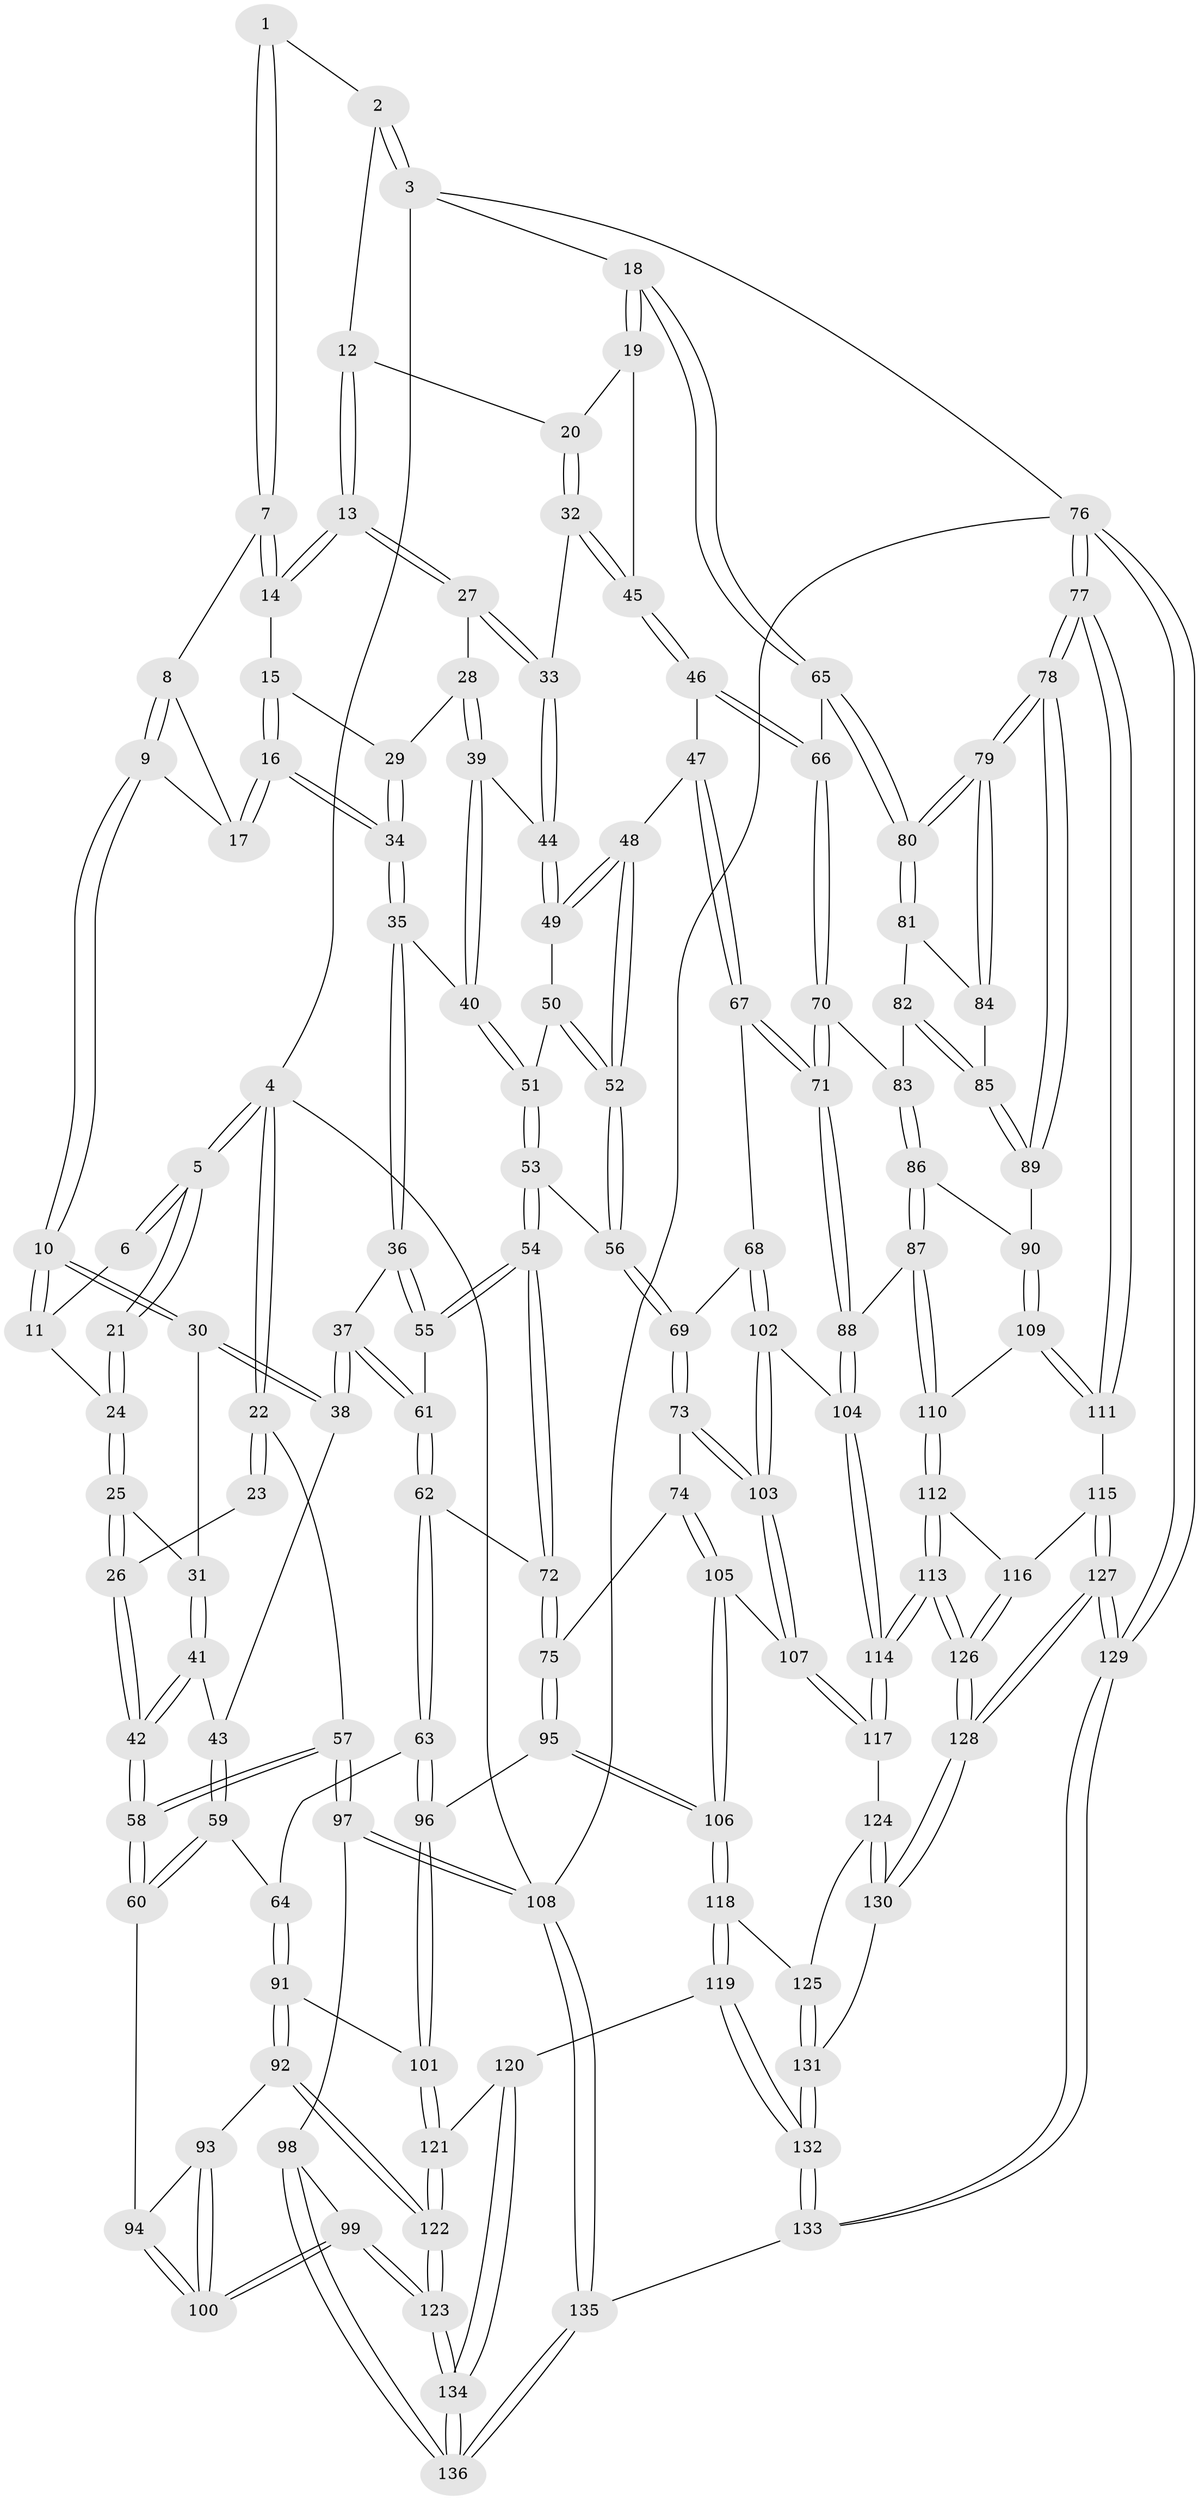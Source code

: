 // coarse degree distribution, {3: 0.1368421052631579, 4: 0.3894736842105263, 7: 0.010526315789473684, 6: 0.1368421052631579, 5: 0.3157894736842105, 2: 0.010526315789473684}
// Generated by graph-tools (version 1.1) at 2025/24/03/03/25 07:24:39]
// undirected, 136 vertices, 337 edges
graph export_dot {
graph [start="1"]
  node [color=gray90,style=filled];
  1 [pos="+0.4332955895230986+0"];
  2 [pos="+0.9139565276878363+0"];
  3 [pos="+1+0"];
  4 [pos="+0+0"];
  5 [pos="+0+0"];
  6 [pos="+0.3221332339500879+0"];
  7 [pos="+0.43697356684095434+0"];
  8 [pos="+0.39568827375957005+0.007072800825639776"];
  9 [pos="+0.2977833591266698+0.19297141569310036"];
  10 [pos="+0.2844990812353258+0.19777302420263349"];
  11 [pos="+0.20531612721159248+0.06855720618721052"];
  12 [pos="+0.7606322236653937+0.08651943845027585"];
  13 [pos="+0.6588457792694793+0.15337864954266978"];
  14 [pos="+0.4726430099567314+0"];
  15 [pos="+0.47192108336583605+0.052662182097848925"];
  16 [pos="+0.41259244544778534+0.24274154776123"];
  17 [pos="+0.36057441069762086+0.1987184764376192"];
  18 [pos="+1+0.17192763628756316"];
  19 [pos="+0.9357706433953747+0.22231380970479725"];
  20 [pos="+0.8287136693895629+0.17624705546668556"];
  21 [pos="+0.091486275405381+0.10916246629144868"];
  22 [pos="+0+0.2830759083733514"];
  23 [pos="+0.08854118077329474+0.11240545598274498"];
  24 [pos="+0.16600340153957535+0.10321375471910697"];
  25 [pos="+0.1625853831539474+0.22004093575857842"];
  26 [pos="+0.05962179012658032+0.31823039729075103"];
  27 [pos="+0.6556846812277196+0.2070268148958082"];
  28 [pos="+0.5369528133552078+0.21873122351248198"];
  29 [pos="+0.5194971492466337+0.20819967840892997"];
  30 [pos="+0.27172215407337375+0.2265174615538884"];
  31 [pos="+0.21218903035266462+0.2325721135774225"];
  32 [pos="+0.7069452990442192+0.26088689449858554"];
  33 [pos="+0.6602439583229113+0.2183966335053895"];
  34 [pos="+0.41629523802667057+0.2551082331619085"];
  35 [pos="+0.40765562096748165+0.3290530562875023"];
  36 [pos="+0.3699174006446111+0.3519032570479632"];
  37 [pos="+0.36531971110008504+0.3537570538526727"];
  38 [pos="+0.3241602168033922+0.3512438867249469"];
  39 [pos="+0.521898582825481+0.30165060302089525"];
  40 [pos="+0.4199117114355367+0.33182437043101065"];
  41 [pos="+0.21940216604917967+0.3254593529788867"];
  42 [pos="+0.050454850787904515+0.33067588492601346"];
  43 [pos="+0.31340251952774567+0.3562327031893214"];
  44 [pos="+0.576291700213235+0.3199669173122212"];
  45 [pos="+0.7587949353513561+0.3552597733902623"];
  46 [pos="+0.7547876643280526+0.3998366759871372"];
  47 [pos="+0.7232988434056337+0.41211004335720414"];
  48 [pos="+0.6493778611249592+0.4183121041047472"];
  49 [pos="+0.5868367926678388+0.35889913235179904"];
  50 [pos="+0.5331063220525509+0.3858045665190392"];
  51 [pos="+0.49507947227364885+0.39659786673614"];
  52 [pos="+0.5929871339360735+0.46878067465711715"];
  53 [pos="+0.5194125967144425+0.4935859201347978"];
  54 [pos="+0.4906103418296989+0.509142495006377"];
  55 [pos="+0.47956103021376517+0.49810978295385155"];
  56 [pos="+0.5659121856190468+0.49742229293280454"];
  57 [pos="+0+0.41015467018149976"];
  58 [pos="+0+0.40966124292024647"];
  59 [pos="+0.18448187660454435+0.5153634624824073"];
  60 [pos="+0.13874133464347918+0.5131436147495247"];
  61 [pos="+0.372280092969728+0.44268699345210005"];
  62 [pos="+0.362419732864347+0.5601599088152166"];
  63 [pos="+0.34277329721898836+0.5687211014591639"];
  64 [pos="+0.20015791459906432+0.5263079606783249"];
  65 [pos="+1+0.26564085927483216"];
  66 [pos="+0.8355931075158598+0.4734886503354221"];
  67 [pos="+0.654635905372496+0.6018360583742733"];
  68 [pos="+0.6303914421417789+0.59790683299673"];
  69 [pos="+0.6194613119858832+0.594990671673806"];
  70 [pos="+0.8428489760817004+0.5315329492260928"];
  71 [pos="+0.7190908060448974+0.6425701639789793"];
  72 [pos="+0.44024056164418246+0.5676278010723869"];
  73 [pos="+0.5553911253166148+0.637898998612238"];
  74 [pos="+0.5247657339296816+0.6416378739150987"];
  75 [pos="+0.46484150308320027+0.609941340034806"];
  76 [pos="+1+1"];
  77 [pos="+1+0.7566372406868356"];
  78 [pos="+1+0.6914716661739708"];
  79 [pos="+1+0.6560678378503141"];
  80 [pos="+1+0.38140584093509683"];
  81 [pos="+0.927687993891501+0.5574358626301235"];
  82 [pos="+0.8733397979757521+0.5498720426516801"];
  83 [pos="+0.8492272435115997+0.5374839388756503"];
  84 [pos="+1+0.6069699289636457"];
  85 [pos="+0.9315338414285926+0.6543645768459926"];
  86 [pos="+0.8589981567748343+0.6699007810108726"];
  87 [pos="+0.8032590425396279+0.7146288310745226"];
  88 [pos="+0.723585419156867+0.6749058343457962"];
  89 [pos="+0.93139899321021+0.6720101504565166"];
  90 [pos="+0.9164682752672263+0.6988780367856583"];
  91 [pos="+0.2438845241678763+0.7146736940510215"];
  92 [pos="+0.16348343415908317+0.7506332474548929"];
  93 [pos="+0.13068062684675125+0.7423685492468898"];
  94 [pos="+0.1362710871317345+0.5340400104716636"];
  95 [pos="+0.41285131743705217+0.7259408562134404"];
  96 [pos="+0.3290765469613444+0.7204821409843476"];
  97 [pos="+0+0.7999084876834914"];
  98 [pos="+0+0.8064533542875605"];
  99 [pos="+0+0.803139220845307"];
  100 [pos="+0+0.7931161010512897"];
  101 [pos="+0.32164200485105426+0.7262744132946215"];
  102 [pos="+0.603364150312208+0.7305931720289701"];
  103 [pos="+0.5934432332630648+0.7362282087910232"];
  104 [pos="+0.7143116770895818+0.6919727755260899"];
  105 [pos="+0.49424951338200956+0.7685351355878989"];
  106 [pos="+0.4818694602014262+0.7774768178685477"];
  107 [pos="+0.5841983828718312+0.7536641827978247"];
  108 [pos="+0+1"];
  109 [pos="+0.9167105252360593+0.70134018773646"];
  110 [pos="+0.8116667721711798+0.7277382526706158"];
  111 [pos="+0.9376110696777484+0.7822886627892952"];
  112 [pos="+0.8266011561746037+0.7606941209749856"];
  113 [pos="+0.7473739688821949+0.8653892564267569"];
  114 [pos="+0.7030169691601501+0.8137400001903642"];
  115 [pos="+0.9270547472354472+0.7908336186877795"];
  116 [pos="+0.9068067270637927+0.7873538877083051"];
  117 [pos="+0.6285438423079707+0.8139213007473094"];
  118 [pos="+0.4801139070124821+0.7973529663194453"];
  119 [pos="+0.4402819720418527+0.8639352630083651"];
  120 [pos="+0.40852712447607026+0.8833253898377207"];
  121 [pos="+0.31969522431659314+0.7941363810259966"];
  122 [pos="+0.22756488871243624+0.8884017576853909"];
  123 [pos="+0.2187041404163829+0.9541942508177107"];
  124 [pos="+0.6163390754996199+0.8298810988543218"];
  125 [pos="+0.5737682250873769+0.8649656377448928"];
  126 [pos="+0.7519512296139393+0.8807943345532937"];
  127 [pos="+0.8380612746729245+1"];
  128 [pos="+0.7811226991826694+1"];
  129 [pos="+0.8384926585102382+1"];
  130 [pos="+0.646034775556821+0.9059494677148894"];
  131 [pos="+0.5731665904491745+0.8740545509497173"];
  132 [pos="+0.5500060216817053+0.9418411037410023"];
  133 [pos="+0.6086081625346247+1"];
  134 [pos="+0.28318827995264445+1"];
  135 [pos="+0.2855248218729906+1"];
  136 [pos="+0.2837322400120765+1"];
  1 -- 2;
  1 -- 7;
  1 -- 7;
  2 -- 3;
  2 -- 3;
  2 -- 12;
  3 -- 4;
  3 -- 18;
  3 -- 76;
  4 -- 5;
  4 -- 5;
  4 -- 22;
  4 -- 22;
  4 -- 108;
  5 -- 6;
  5 -- 6;
  5 -- 21;
  5 -- 21;
  6 -- 11;
  7 -- 8;
  7 -- 14;
  7 -- 14;
  8 -- 9;
  8 -- 9;
  8 -- 17;
  9 -- 10;
  9 -- 10;
  9 -- 17;
  10 -- 11;
  10 -- 11;
  10 -- 30;
  10 -- 30;
  11 -- 24;
  12 -- 13;
  12 -- 13;
  12 -- 20;
  13 -- 14;
  13 -- 14;
  13 -- 27;
  13 -- 27;
  14 -- 15;
  15 -- 16;
  15 -- 16;
  15 -- 29;
  16 -- 17;
  16 -- 17;
  16 -- 34;
  16 -- 34;
  18 -- 19;
  18 -- 19;
  18 -- 65;
  18 -- 65;
  19 -- 20;
  19 -- 45;
  20 -- 32;
  20 -- 32;
  21 -- 24;
  21 -- 24;
  22 -- 23;
  22 -- 23;
  22 -- 57;
  23 -- 26;
  24 -- 25;
  24 -- 25;
  25 -- 26;
  25 -- 26;
  25 -- 31;
  26 -- 42;
  26 -- 42;
  27 -- 28;
  27 -- 33;
  27 -- 33;
  28 -- 29;
  28 -- 39;
  28 -- 39;
  29 -- 34;
  29 -- 34;
  30 -- 31;
  30 -- 38;
  30 -- 38;
  31 -- 41;
  31 -- 41;
  32 -- 33;
  32 -- 45;
  32 -- 45;
  33 -- 44;
  33 -- 44;
  34 -- 35;
  34 -- 35;
  35 -- 36;
  35 -- 36;
  35 -- 40;
  36 -- 37;
  36 -- 55;
  36 -- 55;
  37 -- 38;
  37 -- 38;
  37 -- 61;
  37 -- 61;
  38 -- 43;
  39 -- 40;
  39 -- 40;
  39 -- 44;
  40 -- 51;
  40 -- 51;
  41 -- 42;
  41 -- 42;
  41 -- 43;
  42 -- 58;
  42 -- 58;
  43 -- 59;
  43 -- 59;
  44 -- 49;
  44 -- 49;
  45 -- 46;
  45 -- 46;
  46 -- 47;
  46 -- 66;
  46 -- 66;
  47 -- 48;
  47 -- 67;
  47 -- 67;
  48 -- 49;
  48 -- 49;
  48 -- 52;
  48 -- 52;
  49 -- 50;
  50 -- 51;
  50 -- 52;
  50 -- 52;
  51 -- 53;
  51 -- 53;
  52 -- 56;
  52 -- 56;
  53 -- 54;
  53 -- 54;
  53 -- 56;
  54 -- 55;
  54 -- 55;
  54 -- 72;
  54 -- 72;
  55 -- 61;
  56 -- 69;
  56 -- 69;
  57 -- 58;
  57 -- 58;
  57 -- 97;
  57 -- 97;
  58 -- 60;
  58 -- 60;
  59 -- 60;
  59 -- 60;
  59 -- 64;
  60 -- 94;
  61 -- 62;
  61 -- 62;
  62 -- 63;
  62 -- 63;
  62 -- 72;
  63 -- 64;
  63 -- 96;
  63 -- 96;
  64 -- 91;
  64 -- 91;
  65 -- 66;
  65 -- 80;
  65 -- 80;
  66 -- 70;
  66 -- 70;
  67 -- 68;
  67 -- 71;
  67 -- 71;
  68 -- 69;
  68 -- 102;
  68 -- 102;
  69 -- 73;
  69 -- 73;
  70 -- 71;
  70 -- 71;
  70 -- 83;
  71 -- 88;
  71 -- 88;
  72 -- 75;
  72 -- 75;
  73 -- 74;
  73 -- 103;
  73 -- 103;
  74 -- 75;
  74 -- 105;
  74 -- 105;
  75 -- 95;
  75 -- 95;
  76 -- 77;
  76 -- 77;
  76 -- 129;
  76 -- 129;
  76 -- 108;
  77 -- 78;
  77 -- 78;
  77 -- 111;
  77 -- 111;
  78 -- 79;
  78 -- 79;
  78 -- 89;
  78 -- 89;
  79 -- 80;
  79 -- 80;
  79 -- 84;
  79 -- 84;
  80 -- 81;
  80 -- 81;
  81 -- 82;
  81 -- 84;
  82 -- 83;
  82 -- 85;
  82 -- 85;
  83 -- 86;
  83 -- 86;
  84 -- 85;
  85 -- 89;
  85 -- 89;
  86 -- 87;
  86 -- 87;
  86 -- 90;
  87 -- 88;
  87 -- 110;
  87 -- 110;
  88 -- 104;
  88 -- 104;
  89 -- 90;
  90 -- 109;
  90 -- 109;
  91 -- 92;
  91 -- 92;
  91 -- 101;
  92 -- 93;
  92 -- 122;
  92 -- 122;
  93 -- 94;
  93 -- 100;
  93 -- 100;
  94 -- 100;
  94 -- 100;
  95 -- 96;
  95 -- 106;
  95 -- 106;
  96 -- 101;
  96 -- 101;
  97 -- 98;
  97 -- 108;
  97 -- 108;
  98 -- 99;
  98 -- 136;
  98 -- 136;
  99 -- 100;
  99 -- 100;
  99 -- 123;
  99 -- 123;
  101 -- 121;
  101 -- 121;
  102 -- 103;
  102 -- 103;
  102 -- 104;
  103 -- 107;
  103 -- 107;
  104 -- 114;
  104 -- 114;
  105 -- 106;
  105 -- 106;
  105 -- 107;
  106 -- 118;
  106 -- 118;
  107 -- 117;
  107 -- 117;
  108 -- 135;
  108 -- 135;
  109 -- 110;
  109 -- 111;
  109 -- 111;
  110 -- 112;
  110 -- 112;
  111 -- 115;
  112 -- 113;
  112 -- 113;
  112 -- 116;
  113 -- 114;
  113 -- 114;
  113 -- 126;
  113 -- 126;
  114 -- 117;
  114 -- 117;
  115 -- 116;
  115 -- 127;
  115 -- 127;
  116 -- 126;
  116 -- 126;
  117 -- 124;
  118 -- 119;
  118 -- 119;
  118 -- 125;
  119 -- 120;
  119 -- 132;
  119 -- 132;
  120 -- 121;
  120 -- 134;
  120 -- 134;
  121 -- 122;
  121 -- 122;
  122 -- 123;
  122 -- 123;
  123 -- 134;
  123 -- 134;
  124 -- 125;
  124 -- 130;
  124 -- 130;
  125 -- 131;
  125 -- 131;
  126 -- 128;
  126 -- 128;
  127 -- 128;
  127 -- 128;
  127 -- 129;
  127 -- 129;
  128 -- 130;
  128 -- 130;
  129 -- 133;
  129 -- 133;
  130 -- 131;
  131 -- 132;
  131 -- 132;
  132 -- 133;
  132 -- 133;
  133 -- 135;
  134 -- 136;
  134 -- 136;
  135 -- 136;
  135 -- 136;
}
